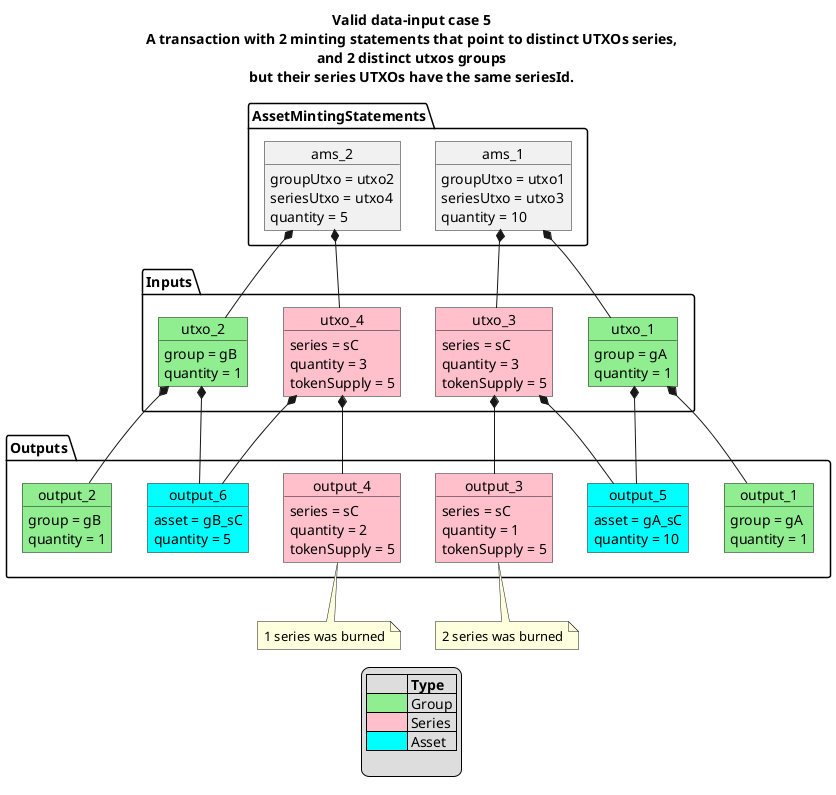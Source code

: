 @startuml

title
    Valid data-input case 5
    A transaction with 2 minting statements that point to distinct UTXOs series,
    and 2 distinct utxos groups
    but their series UTXOs have the same seriesId.
end title

'Asset minting statements
package AssetMintingStatements {
    object ams_1
        ams_1 : groupUtxo = utxo1
        ams_1 : seriesUtxo = utxo3
        ams_1 : quantity = 10

    object ams_2
        ams_2 : groupUtxo = utxo2
        ams_2 : seriesUtxo = utxo4
        ams_2 : quantity = 5
}

package Inputs {
    object utxo_1 #lightgreen
        utxo_1 : group = gA
        utxo_1 : quantity = 1

    object utxo_2 #lightgreen
        utxo_2 : group = gB
        utxo_2 : quantity = 1

    object utxo_3 #pink
        utxo_3 : series = sC
        utxo_3 : quantity = 3
        utxo_3 : tokenSupply = 5

    object utxo_4 #pink
        utxo_4 : series = sC
        utxo_4 : quantity = 3
        utxo_4 : tokenSupply = 5
}

package Outputs {

    object output_1 #lightgreen
        output_1 : group = gA
        output_1 : quantity = 1

    object output_2 #lightgreen
        output_2 : group = gB
        output_2 : quantity = 1

    object output_3 #pink
        output_3 : series = sC
        output_3 : quantity = 1
        output_3 : tokenSupply = 5


    object output_4 #pink
        output_4 : series = sC
        output_4 : quantity = 2
        output_4 : tokenSupply = 5

    object output_5 #cyan
        output_5 : asset = gA_sC
        output_5 : quantity = 10

    object output_6 #cyan
        output_6 : asset = gB_sC
        output_6 : quantity = 5

}

'relationships

ams_1 *-- utxo_1
ams_1 *-- utxo_3

ams_2 *-- utxo_2
ams_2 *-- utxo_4


utxo_1 *-- output_1
utxo_2 *-- output_2

utxo_3 *-- output_3
utxo_4 *-- output_4

utxo_3 *-- output_5
utxo_1 *-- output_5

utxo_4 *-- output_6
utxo_2 *-- output_6

note bottom of output_4: 1 series was burned
note bottom of output_3: 2 series was burned

legend
 |= |= Type |
 |<#lightgreen>     | Group |
 |<#pink>           | Series |
 |<#cyan>           | Asset  |

 endlegend

@enduml